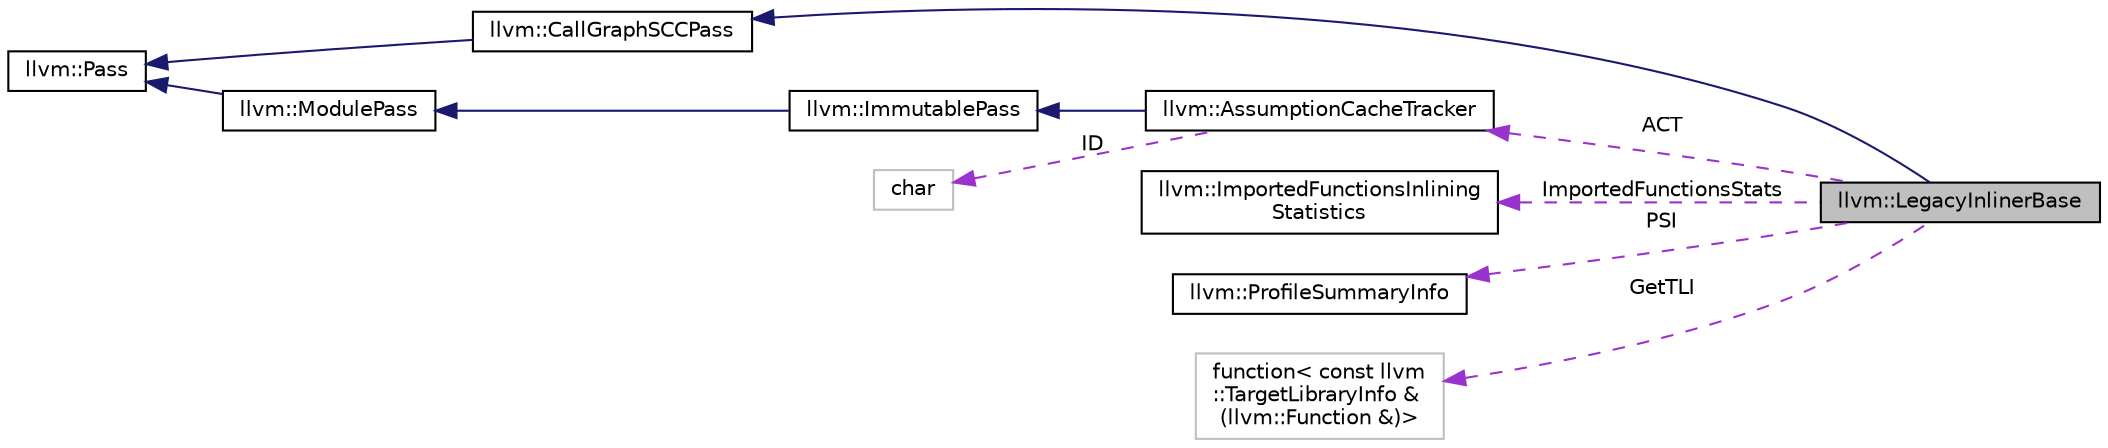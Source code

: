 digraph "llvm::LegacyInlinerBase"
{
 // LATEX_PDF_SIZE
  bgcolor="transparent";
  edge [fontname="Helvetica",fontsize="10",labelfontname="Helvetica",labelfontsize="10"];
  node [fontname="Helvetica",fontsize="10",shape=record];
  rankdir="LR";
  Node1 [label="llvm::LegacyInlinerBase",height=0.2,width=0.4,color="black", fillcolor="grey75", style="filled", fontcolor="black",tooltip="This class contains all of the helper code which is used to perform the inlining operations that do n..."];
  Node2 -> Node1 [dir="back",color="midnightblue",fontsize="10",style="solid",fontname="Helvetica"];
  Node2 [label="llvm::CallGraphSCCPass",height=0.2,width=0.4,color="black",URL="$classllvm_1_1CallGraphSCCPass.html",tooltip=" "];
  Node3 -> Node2 [dir="back",color="midnightblue",fontsize="10",style="solid",fontname="Helvetica"];
  Node3 [label="llvm::Pass",height=0.2,width=0.4,color="black",URL="$classllvm_1_1Pass.html",tooltip="Pass interface - Implemented by all 'passes'."];
  Node4 -> Node1 [dir="back",color="darkorchid3",fontsize="10",style="dashed",label=" ImportedFunctionsStats" ,fontname="Helvetica"];
  Node4 [label="llvm::ImportedFunctionsInlining\lStatistics",height=0.2,width=0.4,color="black",URL="$classllvm_1_1ImportedFunctionsInliningStatistics.html",tooltip="Calculate and dump ThinLTO specific inliner stats."];
  Node5 -> Node1 [dir="back",color="darkorchid3",fontsize="10",style="dashed",label=" PSI" ,fontname="Helvetica"];
  Node5 [label="llvm::ProfileSummaryInfo",height=0.2,width=0.4,color="black",URL="$classllvm_1_1ProfileSummaryInfo.html",tooltip="Analysis providing profile information."];
  Node6 -> Node1 [dir="back",color="darkorchid3",fontsize="10",style="dashed",label=" GetTLI" ,fontname="Helvetica"];
  Node6 [label="function\< const llvm\l::TargetLibraryInfo &\l(llvm::Function &)\>",height=0.2,width=0.4,color="grey75",tooltip=" "];
  Node7 -> Node1 [dir="back",color="darkorchid3",fontsize="10",style="dashed",label=" ACT" ,fontname="Helvetica"];
  Node7 [label="llvm::AssumptionCacheTracker",height=0.2,width=0.4,color="black",URL="$classllvm_1_1AssumptionCacheTracker.html",tooltip="An immutable pass that tracks lazily created AssumptionCache objects."];
  Node8 -> Node7 [dir="back",color="midnightblue",fontsize="10",style="solid",fontname="Helvetica"];
  Node8 [label="llvm::ImmutablePass",height=0.2,width=0.4,color="black",URL="$classllvm_1_1ImmutablePass.html",tooltip="ImmutablePass class - This class is used to provide information that does not need to be run."];
  Node9 -> Node8 [dir="back",color="midnightblue",fontsize="10",style="solid",fontname="Helvetica"];
  Node9 [label="llvm::ModulePass",height=0.2,width=0.4,color="black",URL="$classllvm_1_1ModulePass.html",tooltip="ModulePass class - This class is used to implement unstructured interprocedural optimizations and ana..."];
  Node3 -> Node9 [dir="back",color="midnightblue",fontsize="10",style="solid",fontname="Helvetica"];
  Node10 -> Node7 [dir="back",color="darkorchid3",fontsize="10",style="dashed",label=" ID" ,fontname="Helvetica"];
  Node10 [label="char",height=0.2,width=0.4,color="grey75",tooltip=" "];
}

